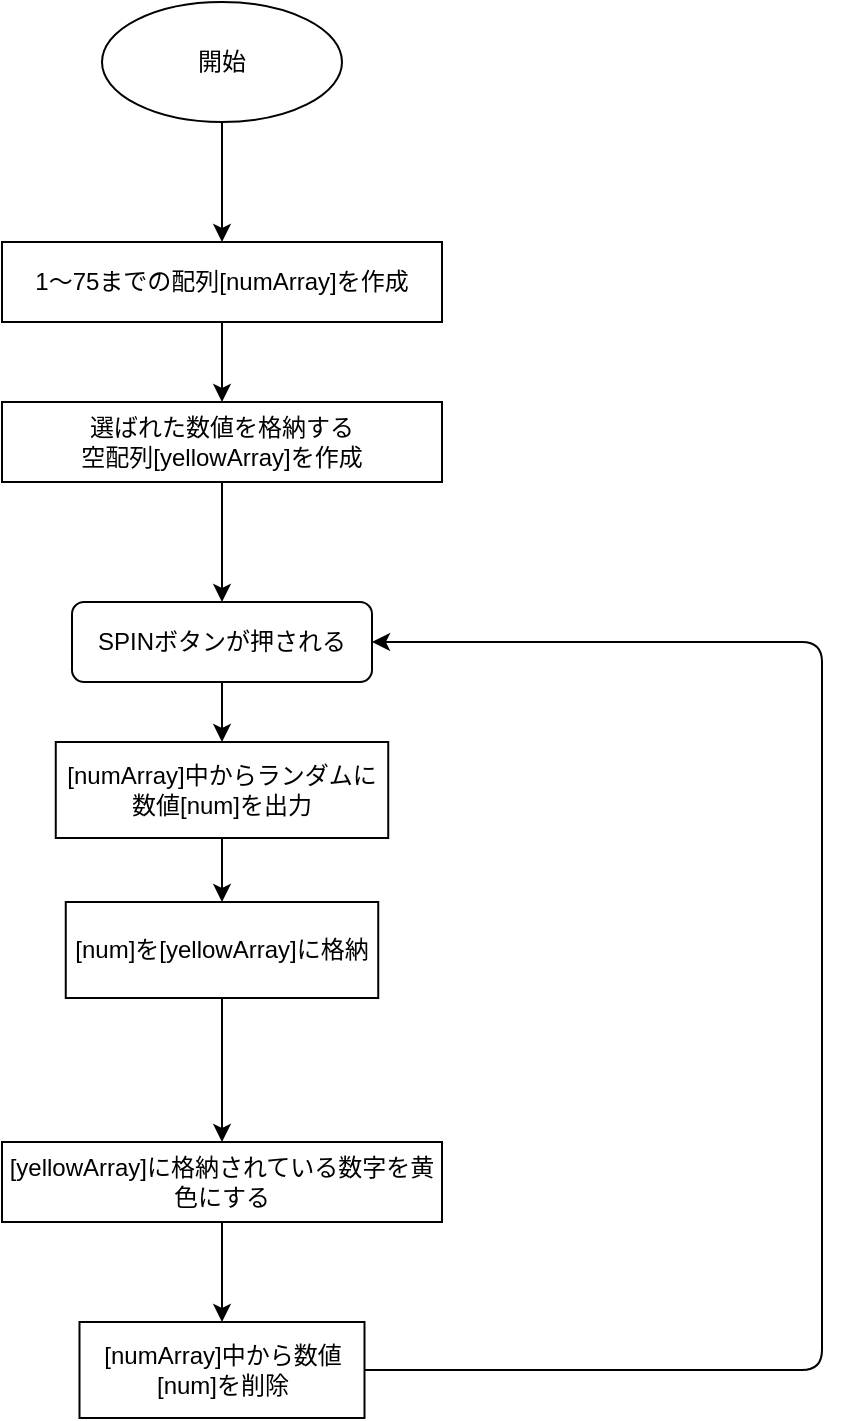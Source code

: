 <mxfile>
    <diagram id="OwavUHM8KGfXH3yKDX6D" name="ページ1">
        <mxGraphModel dx="1196" dy="544" grid="1" gridSize="10" guides="1" tooltips="1" connect="1" arrows="1" fold="1" page="1" pageScale="1" pageWidth="827" pageHeight="1169" math="0" shadow="0">
            <root>
                <mxCell id="0"/>
                <mxCell id="1" parent="0"/>
                <mxCell id="12" style="edgeStyle=none;html=1;exitX=0.5;exitY=1;exitDx=0;exitDy=0;entryX=0.5;entryY=0;entryDx=0;entryDy=0;" parent="1" source="3" target="22" edge="1">
                    <mxGeometry relative="1" as="geometry">
                        <mxPoint x="380" y="220" as="targetPoint"/>
                        <Array as="points">
                            <mxPoint x="380" y="200"/>
                        </Array>
                    </mxGeometry>
                </mxCell>
                <mxCell id="3" value="開始" style="ellipse;whiteSpace=wrap;html=1;" parent="1" vertex="1">
                    <mxGeometry x="320" y="110" width="120" height="60" as="geometry"/>
                </mxCell>
                <mxCell id="14" style="edgeStyle=none;html=1;exitX=0.5;exitY=1;exitDx=0;exitDy=0;entryX=0.5;entryY=0;entryDx=0;entryDy=0;" parent="1" source="4" target="9" edge="1">
                    <mxGeometry relative="1" as="geometry">
                        <mxPoint x="380" y="340" as="targetPoint"/>
                    </mxGeometry>
                </mxCell>
                <mxCell id="4" value="選ばれた数値を格納する&lt;br&gt;空配列[yellowArray]を作成&lt;br&gt;" style="rounded=0;whiteSpace=wrap;html=1;" parent="1" vertex="1">
                    <mxGeometry x="270" y="310" width="220" height="40" as="geometry"/>
                </mxCell>
                <mxCell id="15" style="edgeStyle=none;html=1;exitX=0.5;exitY=1;exitDx=0;exitDy=0;entryX=0.5;entryY=0;entryDx=0;entryDy=0;" parent="1" source="9" target="10" edge="1">
                    <mxGeometry relative="1" as="geometry">
                        <mxPoint x="515" y="450" as="targetPoint"/>
                    </mxGeometry>
                </mxCell>
                <mxCell id="9" value="SPINボタンが押される" style="rounded=1;whiteSpace=wrap;html=1;" parent="1" vertex="1">
                    <mxGeometry x="305" y="410" width="150" height="40" as="geometry"/>
                </mxCell>
                <mxCell id="17" style="edgeStyle=none;html=1;exitX=0.5;exitY=1;exitDx=0;exitDy=0;entryX=0.5;entryY=0;entryDx=0;entryDy=0;" parent="1" source="10" target="11" edge="1">
                    <mxGeometry relative="1" as="geometry"/>
                </mxCell>
                <mxCell id="10" value="[numArray]中からランダムに数値[num]を出力" style="rounded=0;whiteSpace=wrap;html=1;" parent="1" vertex="1">
                    <mxGeometry x="296.88" y="480" width="166.24" height="48" as="geometry"/>
                </mxCell>
                <mxCell id="20" style="edgeStyle=none;html=1;exitX=0.5;exitY=1;exitDx=0;exitDy=0;entryX=0.5;entryY=0;entryDx=0;entryDy=0;" edge="1" parent="1" source="11" target="29">
                    <mxGeometry relative="1" as="geometry">
                        <mxPoint x="380" y="650" as="targetPoint"/>
                    </mxGeometry>
                </mxCell>
                <mxCell id="11" value="[num]を[yellowArray]に格納" style="rounded=0;whiteSpace=wrap;html=1;" parent="1" vertex="1">
                    <mxGeometry x="301.88" y="560" width="156.24" height="48" as="geometry"/>
                </mxCell>
                <mxCell id="21" style="edgeStyle=none;html=1;exitX=1;exitY=0.5;exitDx=0;exitDy=0;entryX=1;entryY=0.5;entryDx=0;entryDy=0;" edge="1" parent="1" source="19" target="9">
                    <mxGeometry relative="1" as="geometry">
                        <mxPoint x="600" y="480" as="targetPoint"/>
                        <Array as="points">
                            <mxPoint x="680" y="794"/>
                            <mxPoint x="680" y="654"/>
                            <mxPoint x="680" y="550"/>
                            <mxPoint x="680" y="480"/>
                            <mxPoint x="680" y="430"/>
                            <mxPoint x="640" y="430"/>
                        </Array>
                    </mxGeometry>
                </mxCell>
                <mxCell id="19" value="&lt;span&gt;[numArray]中から数値[num]を削除&lt;/span&gt;" style="rounded=0;whiteSpace=wrap;html=1;" vertex="1" parent="1">
                    <mxGeometry x="308.75" y="770" width="142.5" height="48" as="geometry"/>
                </mxCell>
                <mxCell id="23" style="edgeStyle=none;html=1;exitX=0.5;exitY=1;exitDx=0;exitDy=0;entryX=0.5;entryY=0;entryDx=0;entryDy=0;" edge="1" parent="1" source="22" target="4">
                    <mxGeometry relative="1" as="geometry"/>
                </mxCell>
                <mxCell id="22" value="1〜75までの配列[numArray]を作成" style="rounded=0;whiteSpace=wrap;html=1;" vertex="1" parent="1">
                    <mxGeometry x="270" y="230" width="220" height="40" as="geometry"/>
                </mxCell>
                <mxCell id="30" style="edgeStyle=none;html=1;exitX=0.5;exitY=1;exitDx=0;exitDy=0;entryX=0.5;entryY=0;entryDx=0;entryDy=0;" edge="1" parent="1" source="29" target="19">
                    <mxGeometry relative="1" as="geometry"/>
                </mxCell>
                <mxCell id="29" value="[yellowArray]に格納されている数字を黄色にする" style="rounded=0;whiteSpace=wrap;html=1;" vertex="1" parent="1">
                    <mxGeometry x="270" y="680" width="220" height="40" as="geometry"/>
                </mxCell>
            </root>
        </mxGraphModel>
    </diagram>
</mxfile>